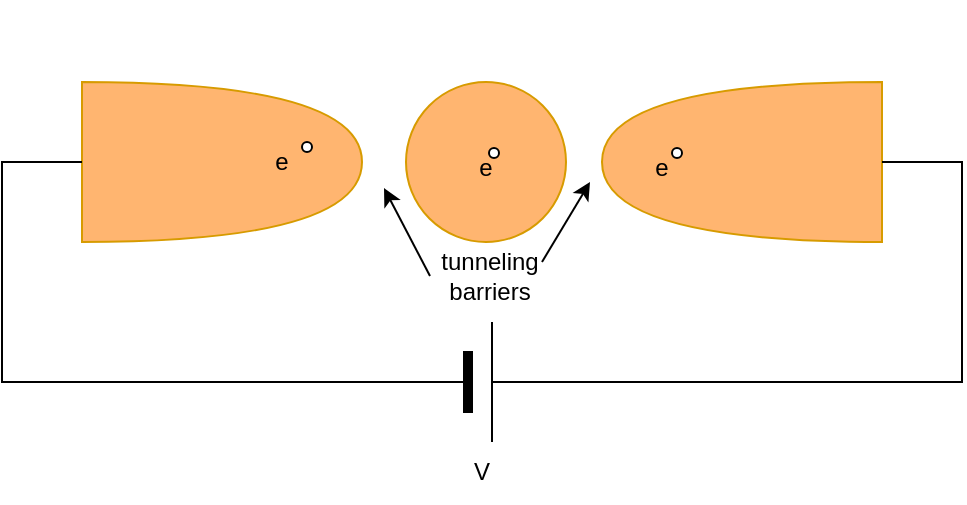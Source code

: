 <mxfile version="22.0.4" type="github">
  <diagram name="Page-1" id="_Vgb9JAo8r92jsutBCuS">
    <mxGraphModel dx="606" dy="552" grid="1" gridSize="10" guides="1" tooltips="1" connect="1" arrows="1" fold="1" page="1" pageScale="1" pageWidth="850" pageHeight="1100" math="0" shadow="0">
      <root>
        <mxCell id="0" />
        <mxCell id="1" parent="0" />
        <mxCell id="adP3Fn6gAqeoGZsMluHC-1" value="" style="verticalLabelPosition=bottom;shadow=0;dashed=0;align=center;fillColor=strokeColor;html=1;verticalAlign=top;strokeWidth=1;shape=mxgraph.electrical.miscellaneous.monocell_battery;" vertex="1" parent="1">
          <mxGeometry x="230" y="230" width="100" height="60" as="geometry" />
        </mxCell>
        <mxCell id="adP3Fn6gAqeoGZsMluHC-3" value="" style="ellipse;whiteSpace=wrap;html=1;aspect=fixed;fillColor=#FFB570;strokeColor=#d79b00;" vertex="1" parent="1">
          <mxGeometry x="242" y="110" width="80" height="80" as="geometry" />
        </mxCell>
        <mxCell id="adP3Fn6gAqeoGZsMluHC-4" value="" style="shape=or;whiteSpace=wrap;html=1;fillColor=#FFB570;strokeColor=#d79b00;" vertex="1" parent="1">
          <mxGeometry x="80" y="110" width="140" height="80" as="geometry" />
        </mxCell>
        <mxCell id="adP3Fn6gAqeoGZsMluHC-5" value="" style="shape=or;whiteSpace=wrap;html=1;direction=west;fillColor=#FFB570;strokeColor=#d79b00;" vertex="1" parent="1">
          <mxGeometry x="340" y="110" width="140" height="80" as="geometry" />
        </mxCell>
        <mxCell id="adP3Fn6gAqeoGZsMluHC-8" style="edgeStyle=orthogonalEdgeStyle;rounded=0;orthogonalLoop=1;jettySize=auto;html=1;exitX=0;exitY=0.5;exitDx=0;exitDy=0;exitPerimeter=0;entryX=0;entryY=0.5;entryDx=0;entryDy=0;entryPerimeter=0;endArrow=none;endFill=0;" edge="1" parent="1" source="adP3Fn6gAqeoGZsMluHC-1" target="adP3Fn6gAqeoGZsMluHC-4">
          <mxGeometry relative="1" as="geometry">
            <Array as="points">
              <mxPoint x="40" y="260" />
              <mxPoint x="40" y="150" />
            </Array>
          </mxGeometry>
        </mxCell>
        <mxCell id="adP3Fn6gAqeoGZsMluHC-9" style="edgeStyle=orthogonalEdgeStyle;rounded=0;orthogonalLoop=1;jettySize=auto;html=1;exitX=1;exitY=0.5;exitDx=0;exitDy=0;exitPerimeter=0;entryX=0;entryY=0.5;entryDx=0;entryDy=0;entryPerimeter=0;endArrow=none;endFill=0;" edge="1" parent="1" source="adP3Fn6gAqeoGZsMluHC-1" target="adP3Fn6gAqeoGZsMluHC-5">
          <mxGeometry relative="1" as="geometry">
            <Array as="points">
              <mxPoint x="520" y="260" />
              <mxPoint x="520" y="150" />
            </Array>
          </mxGeometry>
        </mxCell>
        <mxCell id="adP3Fn6gAqeoGZsMluHC-12" value="" style="shape=image;html=1;verticalAlign=top;verticalLabelPosition=bottom;labelBackgroundColor=#ffffff;imageAspect=0;aspect=fixed;image=https://cdn2.iconfinder.com/data/icons/essential-web-5/50/point-right-arrow-curve-forward-128.png;rotation=30;dashed=1;" vertex="1" parent="1">
          <mxGeometry x="200" y="80" width="58" height="58" as="geometry" />
        </mxCell>
        <mxCell id="adP3Fn6gAqeoGZsMluHC-13" value="" style="shape=image;html=1;verticalAlign=top;verticalLabelPosition=bottom;labelBackgroundColor=#ffffff;imageAspect=0;aspect=fixed;image=https://cdn2.iconfinder.com/data/icons/essential-web-5/50/point-right-arrow-curve-forward-128.png;rotation=30;dashed=1;" vertex="1" parent="1">
          <mxGeometry x="320" y="80" width="58" height="58" as="geometry" />
        </mxCell>
        <mxCell id="adP3Fn6gAqeoGZsMluHC-14" value="e" style="text;html=1;strokeColor=none;fillColor=none;align=center;verticalAlign=middle;whiteSpace=wrap;rounded=0;" vertex="1" parent="1">
          <mxGeometry x="150" y="135" width="60" height="30" as="geometry" />
        </mxCell>
        <mxCell id="adP3Fn6gAqeoGZsMluHC-15" value="e" style="text;html=1;strokeColor=none;fillColor=none;align=center;verticalAlign=middle;whiteSpace=wrap;rounded=0;" vertex="1" parent="1">
          <mxGeometry x="252" y="138" width="60" height="30" as="geometry" />
        </mxCell>
        <mxCell id="adP3Fn6gAqeoGZsMluHC-16" value="e" style="text;html=1;strokeColor=none;fillColor=none;align=center;verticalAlign=middle;whiteSpace=wrap;rounded=0;" vertex="1" parent="1">
          <mxGeometry x="340" y="138" width="60" height="30" as="geometry" />
        </mxCell>
        <mxCell id="adP3Fn6gAqeoGZsMluHC-17" value="" style="ellipse;whiteSpace=wrap;html=1;aspect=fixed;" vertex="1" parent="1">
          <mxGeometry x="190" y="140" width="5" height="5" as="geometry" />
        </mxCell>
        <mxCell id="adP3Fn6gAqeoGZsMluHC-18" value="" style="ellipse;whiteSpace=wrap;html=1;aspect=fixed;" vertex="1" parent="1">
          <mxGeometry x="283.5" y="143" width="5" height="5" as="geometry" />
        </mxCell>
        <mxCell id="adP3Fn6gAqeoGZsMluHC-21" value="" style="ellipse;whiteSpace=wrap;html=1;aspect=fixed;" vertex="1" parent="1">
          <mxGeometry x="375" y="143" width="5" height="5" as="geometry" />
        </mxCell>
        <mxCell id="adP3Fn6gAqeoGZsMluHC-22" value="tunneling barriers" style="text;html=1;strokeColor=none;fillColor=none;align=center;verticalAlign=middle;whiteSpace=wrap;rounded=0;" vertex="1" parent="1">
          <mxGeometry x="254" y="192" width="60" height="30" as="geometry" />
        </mxCell>
        <mxCell id="adP3Fn6gAqeoGZsMluHC-23" value="" style="endArrow=classic;html=1;rounded=0;" edge="1" parent="1">
          <mxGeometry width="50" height="50" relative="1" as="geometry">
            <mxPoint x="310" y="200" as="sourcePoint" />
            <mxPoint x="334" y="160" as="targetPoint" />
          </mxGeometry>
        </mxCell>
        <mxCell id="adP3Fn6gAqeoGZsMluHC-25" value="" style="endArrow=classic;html=1;rounded=0;exitX=0;exitY=0.5;exitDx=0;exitDy=0;" edge="1" parent="1" source="adP3Fn6gAqeoGZsMluHC-22">
          <mxGeometry width="50" height="50" relative="1" as="geometry">
            <mxPoint x="207" y="203" as="sourcePoint" />
            <mxPoint x="231" y="163" as="targetPoint" />
          </mxGeometry>
        </mxCell>
        <mxCell id="adP3Fn6gAqeoGZsMluHC-26" value="V" style="text;html=1;strokeColor=none;fillColor=none;align=center;verticalAlign=middle;whiteSpace=wrap;rounded=0;" vertex="1" parent="1">
          <mxGeometry x="250" y="290" width="60" height="30" as="geometry" />
        </mxCell>
      </root>
    </mxGraphModel>
  </diagram>
</mxfile>
